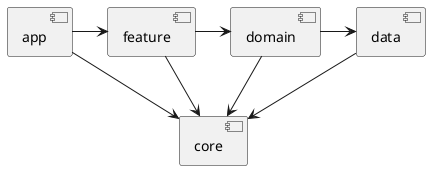 @startuml
'https://plantuml.com/component-diagram


[app]

[feature]

[domain]

[data]

[core]

[app] -r-> [feature]

[feature] -r-> [domain]

[domain] -r-> [data]

[app] -d-> [core]

[feature] -d-> [core]

[domain] -d-> [core]

[data] -d-> [core]

@enduml